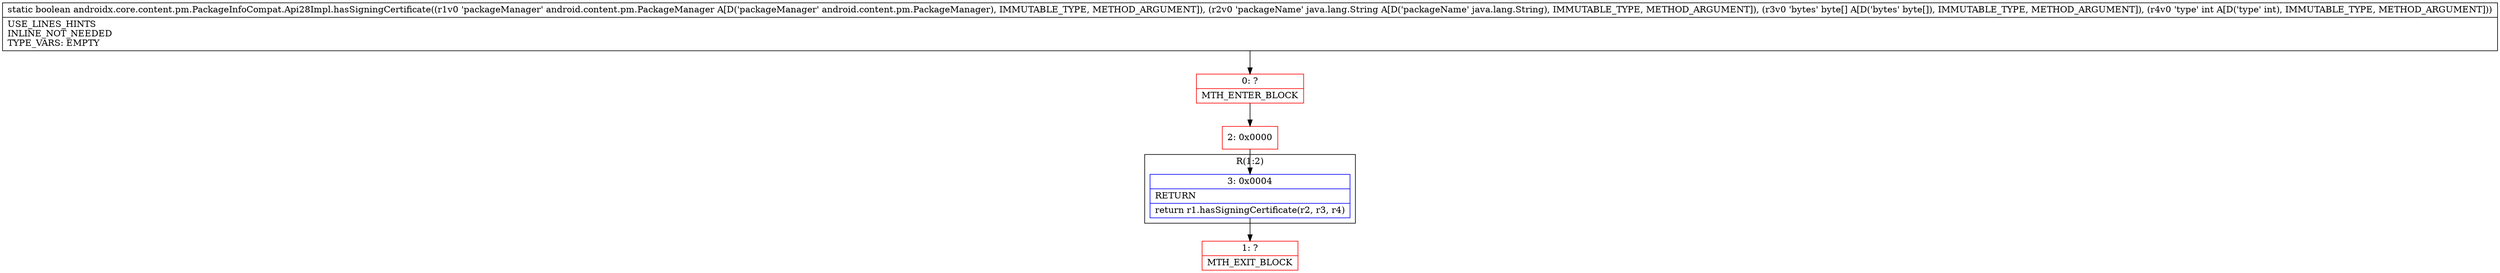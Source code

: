 digraph "CFG forandroidx.core.content.pm.PackageInfoCompat.Api28Impl.hasSigningCertificate(Landroid\/content\/pm\/PackageManager;Ljava\/lang\/String;[BI)Z" {
subgraph cluster_Region_1964607342 {
label = "R(1:2)";
node [shape=record,color=blue];
Node_3 [shape=record,label="{3\:\ 0x0004|RETURN\l|return r1.hasSigningCertificate(r2, r3, r4)\l}"];
}
Node_0 [shape=record,color=red,label="{0\:\ ?|MTH_ENTER_BLOCK\l}"];
Node_2 [shape=record,color=red,label="{2\:\ 0x0000}"];
Node_1 [shape=record,color=red,label="{1\:\ ?|MTH_EXIT_BLOCK\l}"];
MethodNode[shape=record,label="{static boolean androidx.core.content.pm.PackageInfoCompat.Api28Impl.hasSigningCertificate((r1v0 'packageManager' android.content.pm.PackageManager A[D('packageManager' android.content.pm.PackageManager), IMMUTABLE_TYPE, METHOD_ARGUMENT]), (r2v0 'packageName' java.lang.String A[D('packageName' java.lang.String), IMMUTABLE_TYPE, METHOD_ARGUMENT]), (r3v0 'bytes' byte[] A[D('bytes' byte[]), IMMUTABLE_TYPE, METHOD_ARGUMENT]), (r4v0 'type' int A[D('type' int), IMMUTABLE_TYPE, METHOD_ARGUMENT]))  | USE_LINES_HINTS\lINLINE_NOT_NEEDED\lTYPE_VARS: EMPTY\l}"];
MethodNode -> Node_0;Node_3 -> Node_1;
Node_0 -> Node_2;
Node_2 -> Node_3;
}

